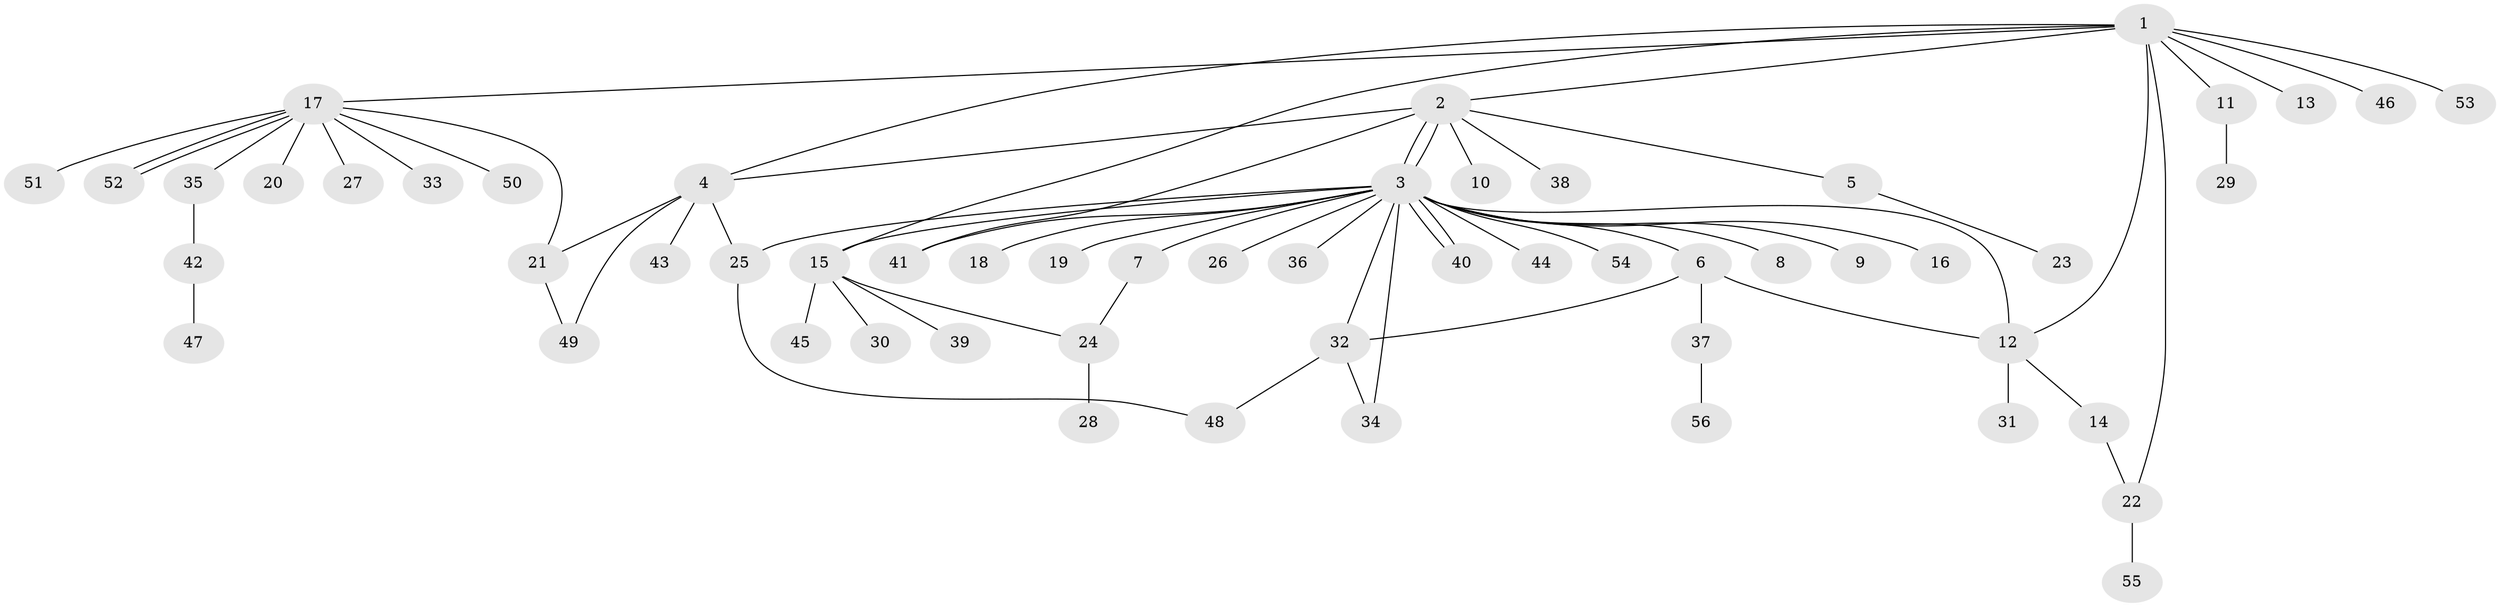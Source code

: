 // coarse degree distribution, {7: 0.058823529411764705, 5: 0.058823529411764705, 4: 0.17647058823529413, 1: 0.35294117647058826, 8: 0.058823529411764705, 2: 0.17647058823529413, 3: 0.11764705882352941}
// Generated by graph-tools (version 1.1) at 2025/50/03/04/25 22:50:13]
// undirected, 56 vertices, 71 edges
graph export_dot {
  node [color=gray90,style=filled];
  1;
  2;
  3;
  4;
  5;
  6;
  7;
  8;
  9;
  10;
  11;
  12;
  13;
  14;
  15;
  16;
  17;
  18;
  19;
  20;
  21;
  22;
  23;
  24;
  25;
  26;
  27;
  28;
  29;
  30;
  31;
  32;
  33;
  34;
  35;
  36;
  37;
  38;
  39;
  40;
  41;
  42;
  43;
  44;
  45;
  46;
  47;
  48;
  49;
  50;
  51;
  52;
  53;
  54;
  55;
  56;
  1 -- 2;
  1 -- 4;
  1 -- 11;
  1 -- 12;
  1 -- 13;
  1 -- 15;
  1 -- 17;
  1 -- 22;
  1 -- 46;
  1 -- 53;
  2 -- 3;
  2 -- 3;
  2 -- 4;
  2 -- 5;
  2 -- 10;
  2 -- 38;
  2 -- 41;
  3 -- 6;
  3 -- 7;
  3 -- 8;
  3 -- 9;
  3 -- 12;
  3 -- 15;
  3 -- 16;
  3 -- 18;
  3 -- 19;
  3 -- 25;
  3 -- 26;
  3 -- 32;
  3 -- 34;
  3 -- 36;
  3 -- 40;
  3 -- 40;
  3 -- 41;
  3 -- 44;
  3 -- 54;
  4 -- 21;
  4 -- 25;
  4 -- 43;
  4 -- 49;
  5 -- 23;
  6 -- 12;
  6 -- 32;
  6 -- 37;
  7 -- 24;
  11 -- 29;
  12 -- 14;
  12 -- 31;
  14 -- 22;
  15 -- 24;
  15 -- 30;
  15 -- 39;
  15 -- 45;
  17 -- 20;
  17 -- 21;
  17 -- 27;
  17 -- 33;
  17 -- 35;
  17 -- 50;
  17 -- 51;
  17 -- 52;
  17 -- 52;
  21 -- 49;
  22 -- 55;
  24 -- 28;
  25 -- 48;
  32 -- 34;
  32 -- 48;
  35 -- 42;
  37 -- 56;
  42 -- 47;
}
